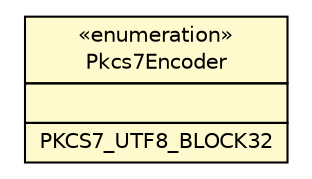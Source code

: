 #!/usr/local/bin/dot
#
# Class diagram 
# Generated by UMLGraph version R5_6-24-gf6e263 (http://www.umlgraph.org/)
#

digraph G {
	edge [fontname="Helvetica",fontsize=10,labelfontname="Helvetica",labelfontsize=10];
	node [fontname="Helvetica",fontsize=10,shape=plaintext];
	nodesep=0.25;
	ranksep=0.5;
	// cn.home1.oss.lib.common.crypto.Pkcs7Encoder
	c4950 [label=<<table title="cn.home1.oss.lib.common.crypto.Pkcs7Encoder" border="0" cellborder="1" cellspacing="0" cellpadding="2" port="p" bgcolor="lemonChiffon" href="./Pkcs7Encoder.html">
		<tr><td><table border="0" cellspacing="0" cellpadding="1">
<tr><td align="center" balign="center"> &#171;enumeration&#187; </td></tr>
<tr><td align="center" balign="center"> Pkcs7Encoder </td></tr>
		</table></td></tr>
		<tr><td><table border="0" cellspacing="0" cellpadding="1">
<tr><td align="left" balign="left">  </td></tr>
		</table></td></tr>
		<tr><td><table border="0" cellspacing="0" cellpadding="1">
<tr><td align="left" balign="left"> PKCS7_UTF8_BLOCK32 </td></tr>
		</table></td></tr>
		</table>>, URL="./Pkcs7Encoder.html", fontname="Helvetica", fontcolor="black", fontsize=10.0];
}

